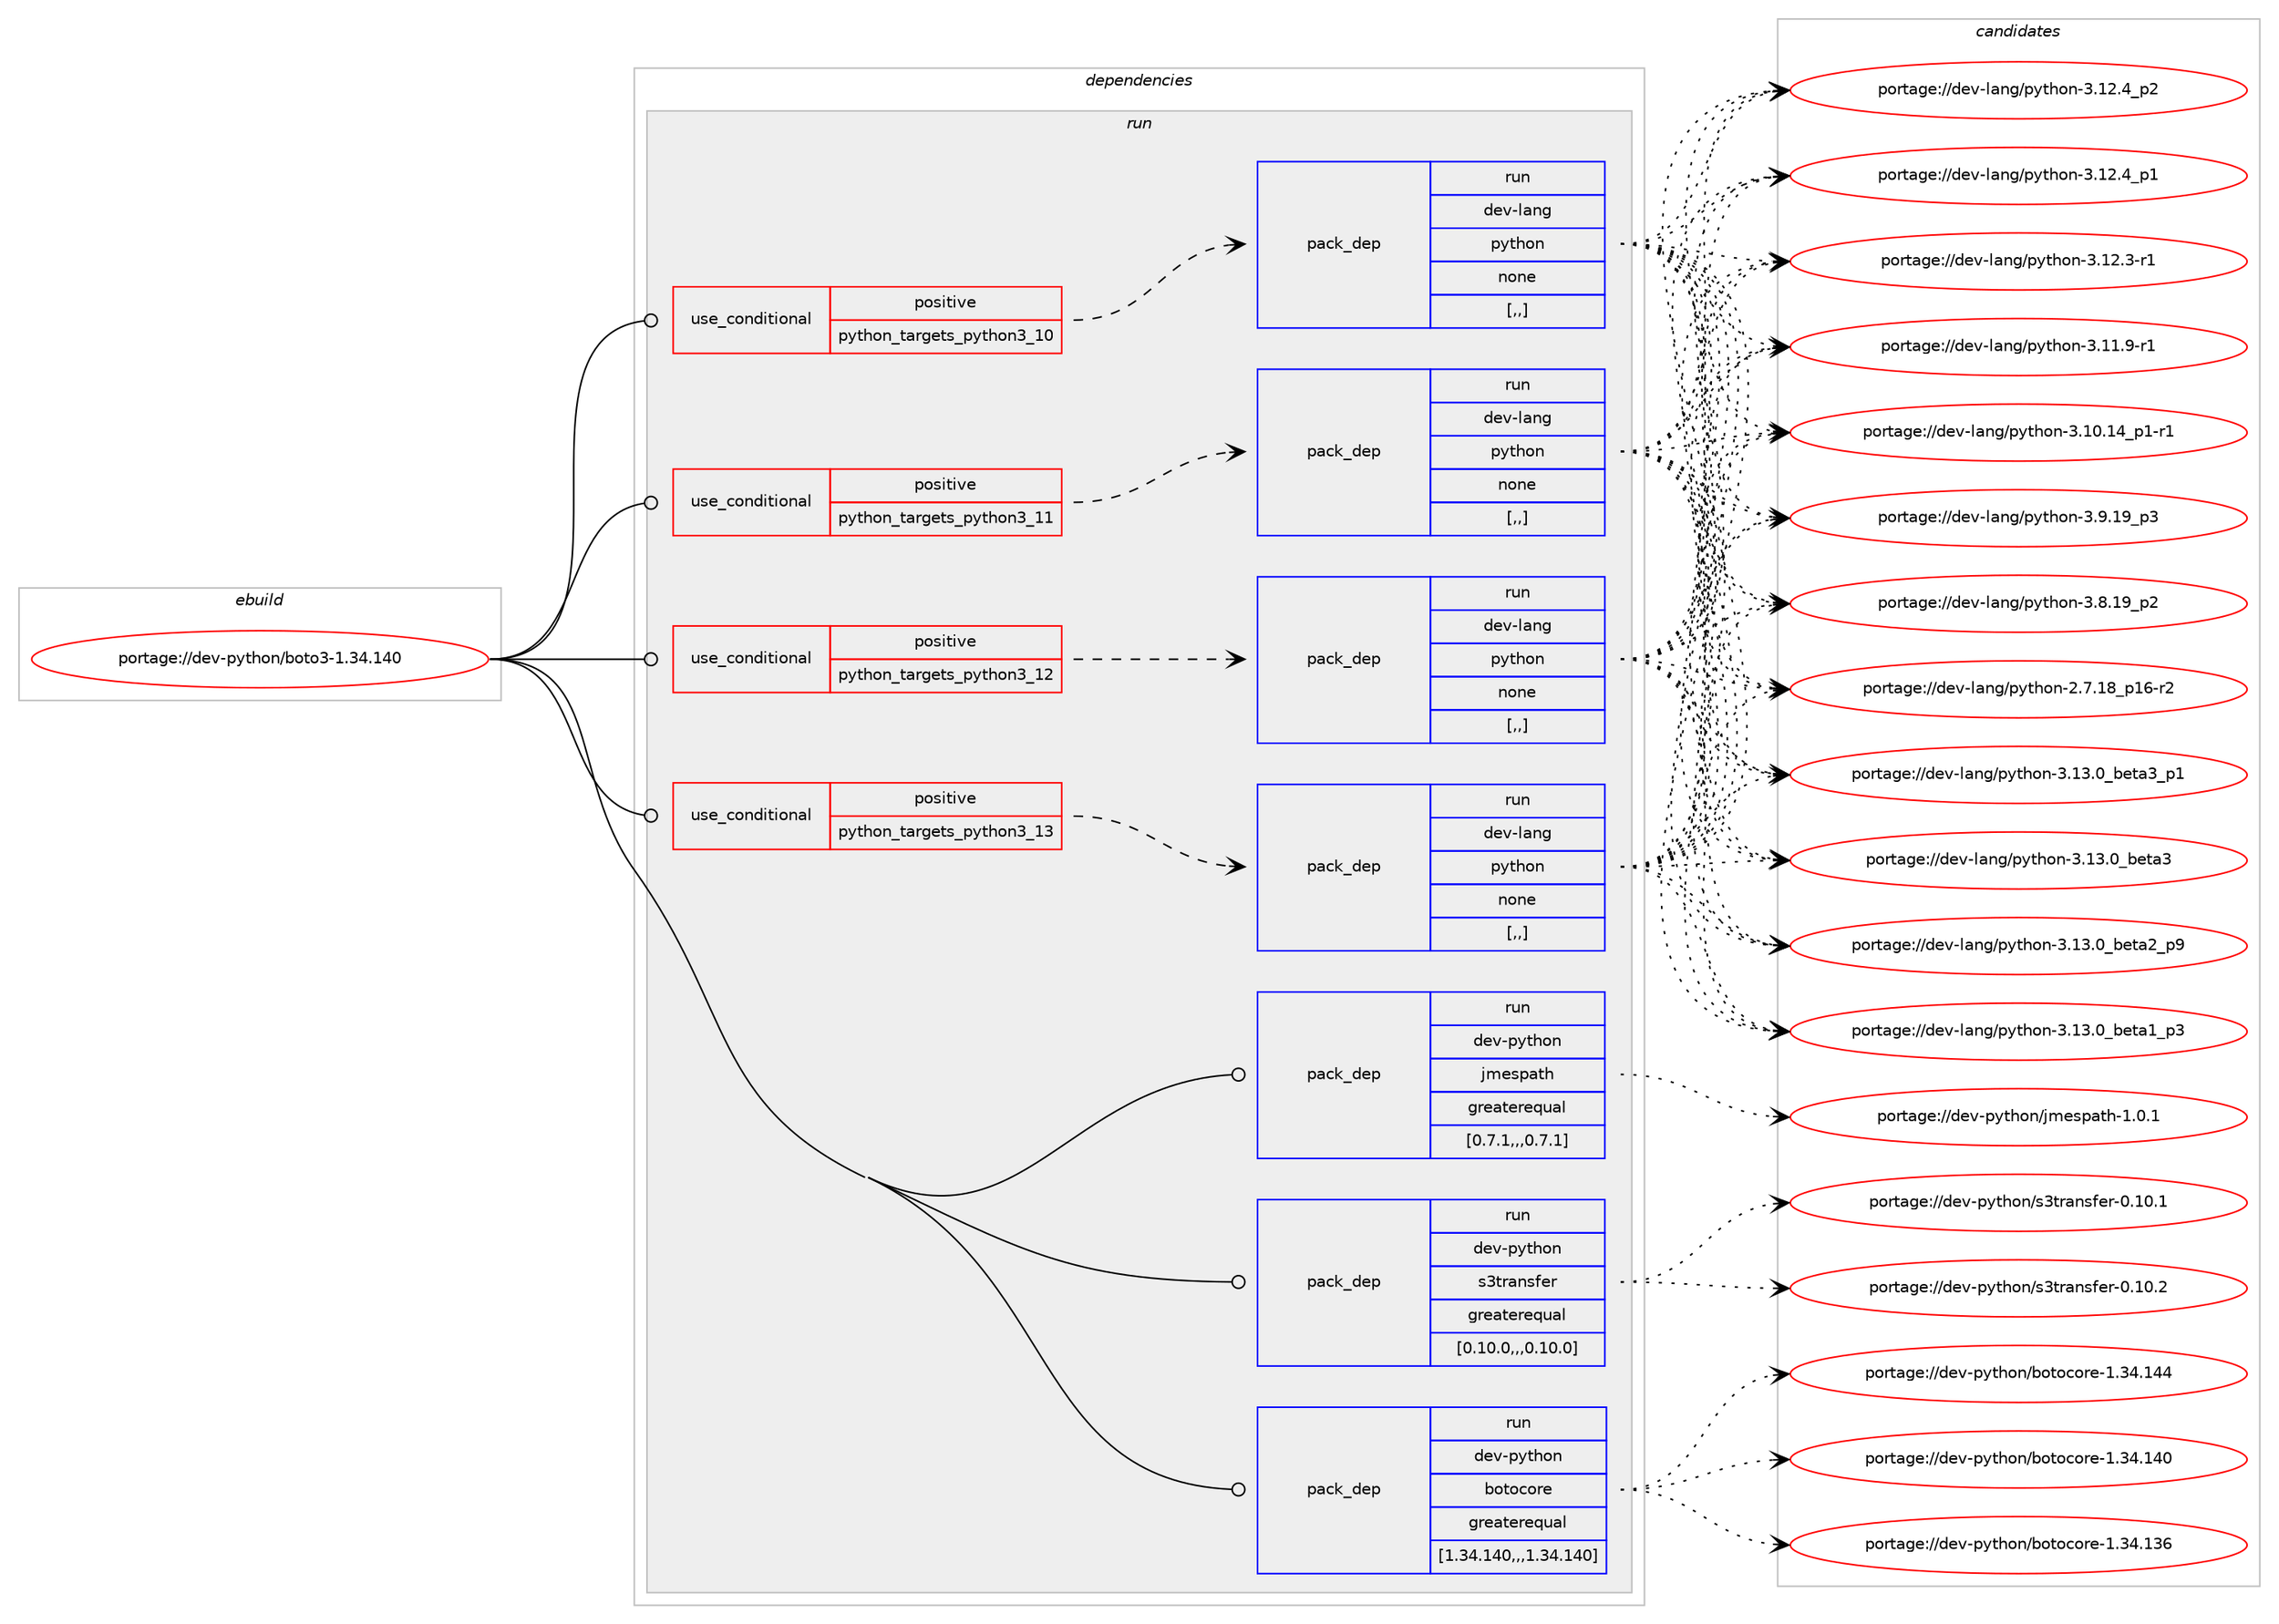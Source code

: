 digraph prolog {

# *************
# Graph options
# *************

newrank=true;
concentrate=true;
compound=true;
graph [rankdir=LR,fontname=Helvetica,fontsize=10,ranksep=1.5];#, ranksep=2.5, nodesep=0.2];
edge  [arrowhead=vee];
node  [fontname=Helvetica,fontsize=10];

# **********
# The ebuild
# **********

subgraph cluster_leftcol {
color=gray;
rank=same;
label=<<i>ebuild</i>>;
id [label="portage://dev-python/boto3-1.34.140", color=red, width=4, href="../dev-python/boto3-1.34.140.svg"];
}

# ****************
# The dependencies
# ****************

subgraph cluster_midcol {
color=gray;
label=<<i>dependencies</i>>;
subgraph cluster_compile {
fillcolor="#eeeeee";
style=filled;
label=<<i>compile</i>>;
}
subgraph cluster_compileandrun {
fillcolor="#eeeeee";
style=filled;
label=<<i>compile and run</i>>;
}
subgraph cluster_run {
fillcolor="#eeeeee";
style=filled;
label=<<i>run</i>>;
subgraph cond31036 {
dependency141873 [label=<<TABLE BORDER="0" CELLBORDER="1" CELLSPACING="0" CELLPADDING="4"><TR><TD ROWSPAN="3" CELLPADDING="10">use_conditional</TD></TR><TR><TD>positive</TD></TR><TR><TD>python_targets_python3_10</TD></TR></TABLE>>, shape=none, color=red];
subgraph pack109608 {
dependency141874 [label=<<TABLE BORDER="0" CELLBORDER="1" CELLSPACING="0" CELLPADDING="4" WIDTH="220"><TR><TD ROWSPAN="6" CELLPADDING="30">pack_dep</TD></TR><TR><TD WIDTH="110">run</TD></TR><TR><TD>dev-lang</TD></TR><TR><TD>python</TD></TR><TR><TD>none</TD></TR><TR><TD>[,,]</TD></TR></TABLE>>, shape=none, color=blue];
}
dependency141873:e -> dependency141874:w [weight=20,style="dashed",arrowhead="vee"];
}
id:e -> dependency141873:w [weight=20,style="solid",arrowhead="odot"];
subgraph cond31037 {
dependency141875 [label=<<TABLE BORDER="0" CELLBORDER="1" CELLSPACING="0" CELLPADDING="4"><TR><TD ROWSPAN="3" CELLPADDING="10">use_conditional</TD></TR><TR><TD>positive</TD></TR><TR><TD>python_targets_python3_11</TD></TR></TABLE>>, shape=none, color=red];
subgraph pack109609 {
dependency141876 [label=<<TABLE BORDER="0" CELLBORDER="1" CELLSPACING="0" CELLPADDING="4" WIDTH="220"><TR><TD ROWSPAN="6" CELLPADDING="30">pack_dep</TD></TR><TR><TD WIDTH="110">run</TD></TR><TR><TD>dev-lang</TD></TR><TR><TD>python</TD></TR><TR><TD>none</TD></TR><TR><TD>[,,]</TD></TR></TABLE>>, shape=none, color=blue];
}
dependency141875:e -> dependency141876:w [weight=20,style="dashed",arrowhead="vee"];
}
id:e -> dependency141875:w [weight=20,style="solid",arrowhead="odot"];
subgraph cond31038 {
dependency141877 [label=<<TABLE BORDER="0" CELLBORDER="1" CELLSPACING="0" CELLPADDING="4"><TR><TD ROWSPAN="3" CELLPADDING="10">use_conditional</TD></TR><TR><TD>positive</TD></TR><TR><TD>python_targets_python3_12</TD></TR></TABLE>>, shape=none, color=red];
subgraph pack109610 {
dependency141878 [label=<<TABLE BORDER="0" CELLBORDER="1" CELLSPACING="0" CELLPADDING="4" WIDTH="220"><TR><TD ROWSPAN="6" CELLPADDING="30">pack_dep</TD></TR><TR><TD WIDTH="110">run</TD></TR><TR><TD>dev-lang</TD></TR><TR><TD>python</TD></TR><TR><TD>none</TD></TR><TR><TD>[,,]</TD></TR></TABLE>>, shape=none, color=blue];
}
dependency141877:e -> dependency141878:w [weight=20,style="dashed",arrowhead="vee"];
}
id:e -> dependency141877:w [weight=20,style="solid",arrowhead="odot"];
subgraph cond31039 {
dependency141879 [label=<<TABLE BORDER="0" CELLBORDER="1" CELLSPACING="0" CELLPADDING="4"><TR><TD ROWSPAN="3" CELLPADDING="10">use_conditional</TD></TR><TR><TD>positive</TD></TR><TR><TD>python_targets_python3_13</TD></TR></TABLE>>, shape=none, color=red];
subgraph pack109611 {
dependency141880 [label=<<TABLE BORDER="0" CELLBORDER="1" CELLSPACING="0" CELLPADDING="4" WIDTH="220"><TR><TD ROWSPAN="6" CELLPADDING="30">pack_dep</TD></TR><TR><TD WIDTH="110">run</TD></TR><TR><TD>dev-lang</TD></TR><TR><TD>python</TD></TR><TR><TD>none</TD></TR><TR><TD>[,,]</TD></TR></TABLE>>, shape=none, color=blue];
}
dependency141879:e -> dependency141880:w [weight=20,style="dashed",arrowhead="vee"];
}
id:e -> dependency141879:w [weight=20,style="solid",arrowhead="odot"];
subgraph pack109612 {
dependency141881 [label=<<TABLE BORDER="0" CELLBORDER="1" CELLSPACING="0" CELLPADDING="4" WIDTH="220"><TR><TD ROWSPAN="6" CELLPADDING="30">pack_dep</TD></TR><TR><TD WIDTH="110">run</TD></TR><TR><TD>dev-python</TD></TR><TR><TD>botocore</TD></TR><TR><TD>greaterequal</TD></TR><TR><TD>[1.34.140,,,1.34.140]</TD></TR></TABLE>>, shape=none, color=blue];
}
id:e -> dependency141881:w [weight=20,style="solid",arrowhead="odot"];
subgraph pack109613 {
dependency141882 [label=<<TABLE BORDER="0" CELLBORDER="1" CELLSPACING="0" CELLPADDING="4" WIDTH="220"><TR><TD ROWSPAN="6" CELLPADDING="30">pack_dep</TD></TR><TR><TD WIDTH="110">run</TD></TR><TR><TD>dev-python</TD></TR><TR><TD>jmespath</TD></TR><TR><TD>greaterequal</TD></TR><TR><TD>[0.7.1,,,0.7.1]</TD></TR></TABLE>>, shape=none, color=blue];
}
id:e -> dependency141882:w [weight=20,style="solid",arrowhead="odot"];
subgraph pack109614 {
dependency141883 [label=<<TABLE BORDER="0" CELLBORDER="1" CELLSPACING="0" CELLPADDING="4" WIDTH="220"><TR><TD ROWSPAN="6" CELLPADDING="30">pack_dep</TD></TR><TR><TD WIDTH="110">run</TD></TR><TR><TD>dev-python</TD></TR><TR><TD>s3transfer</TD></TR><TR><TD>greaterequal</TD></TR><TR><TD>[0.10.0,,,0.10.0]</TD></TR></TABLE>>, shape=none, color=blue];
}
id:e -> dependency141883:w [weight=20,style="solid",arrowhead="odot"];
}
}

# **************
# The candidates
# **************

subgraph cluster_choices {
rank=same;
color=gray;
label=<<i>candidates</i>>;

subgraph choice109608 {
color=black;
nodesep=1;
choice10010111845108971101034711212111610411111045514649514648959810111697519511249 [label="portage://dev-lang/python-3.13.0_beta3_p1", color=red, width=4,href="../dev-lang/python-3.13.0_beta3_p1.svg"];
choice1001011184510897110103471121211161041111104551464951464895981011169751 [label="portage://dev-lang/python-3.13.0_beta3", color=red, width=4,href="../dev-lang/python-3.13.0_beta3.svg"];
choice10010111845108971101034711212111610411111045514649514648959810111697509511257 [label="portage://dev-lang/python-3.13.0_beta2_p9", color=red, width=4,href="../dev-lang/python-3.13.0_beta2_p9.svg"];
choice10010111845108971101034711212111610411111045514649514648959810111697499511251 [label="portage://dev-lang/python-3.13.0_beta1_p3", color=red, width=4,href="../dev-lang/python-3.13.0_beta1_p3.svg"];
choice100101118451089711010347112121116104111110455146495046529511250 [label="portage://dev-lang/python-3.12.4_p2", color=red, width=4,href="../dev-lang/python-3.12.4_p2.svg"];
choice100101118451089711010347112121116104111110455146495046529511249 [label="portage://dev-lang/python-3.12.4_p1", color=red, width=4,href="../dev-lang/python-3.12.4_p1.svg"];
choice100101118451089711010347112121116104111110455146495046514511449 [label="portage://dev-lang/python-3.12.3-r1", color=red, width=4,href="../dev-lang/python-3.12.3-r1.svg"];
choice100101118451089711010347112121116104111110455146494946574511449 [label="portage://dev-lang/python-3.11.9-r1", color=red, width=4,href="../dev-lang/python-3.11.9-r1.svg"];
choice100101118451089711010347112121116104111110455146494846495295112494511449 [label="portage://dev-lang/python-3.10.14_p1-r1", color=red, width=4,href="../dev-lang/python-3.10.14_p1-r1.svg"];
choice100101118451089711010347112121116104111110455146574649579511251 [label="portage://dev-lang/python-3.9.19_p3", color=red, width=4,href="../dev-lang/python-3.9.19_p3.svg"];
choice100101118451089711010347112121116104111110455146564649579511250 [label="portage://dev-lang/python-3.8.19_p2", color=red, width=4,href="../dev-lang/python-3.8.19_p2.svg"];
choice100101118451089711010347112121116104111110455046554649569511249544511450 [label="portage://dev-lang/python-2.7.18_p16-r2", color=red, width=4,href="../dev-lang/python-2.7.18_p16-r2.svg"];
dependency141874:e -> choice10010111845108971101034711212111610411111045514649514648959810111697519511249:w [style=dotted,weight="100"];
dependency141874:e -> choice1001011184510897110103471121211161041111104551464951464895981011169751:w [style=dotted,weight="100"];
dependency141874:e -> choice10010111845108971101034711212111610411111045514649514648959810111697509511257:w [style=dotted,weight="100"];
dependency141874:e -> choice10010111845108971101034711212111610411111045514649514648959810111697499511251:w [style=dotted,weight="100"];
dependency141874:e -> choice100101118451089711010347112121116104111110455146495046529511250:w [style=dotted,weight="100"];
dependency141874:e -> choice100101118451089711010347112121116104111110455146495046529511249:w [style=dotted,weight="100"];
dependency141874:e -> choice100101118451089711010347112121116104111110455146495046514511449:w [style=dotted,weight="100"];
dependency141874:e -> choice100101118451089711010347112121116104111110455146494946574511449:w [style=dotted,weight="100"];
dependency141874:e -> choice100101118451089711010347112121116104111110455146494846495295112494511449:w [style=dotted,weight="100"];
dependency141874:e -> choice100101118451089711010347112121116104111110455146574649579511251:w [style=dotted,weight="100"];
dependency141874:e -> choice100101118451089711010347112121116104111110455146564649579511250:w [style=dotted,weight="100"];
dependency141874:e -> choice100101118451089711010347112121116104111110455046554649569511249544511450:w [style=dotted,weight="100"];
}
subgraph choice109609 {
color=black;
nodesep=1;
choice10010111845108971101034711212111610411111045514649514648959810111697519511249 [label="portage://dev-lang/python-3.13.0_beta3_p1", color=red, width=4,href="../dev-lang/python-3.13.0_beta3_p1.svg"];
choice1001011184510897110103471121211161041111104551464951464895981011169751 [label="portage://dev-lang/python-3.13.0_beta3", color=red, width=4,href="../dev-lang/python-3.13.0_beta3.svg"];
choice10010111845108971101034711212111610411111045514649514648959810111697509511257 [label="portage://dev-lang/python-3.13.0_beta2_p9", color=red, width=4,href="../dev-lang/python-3.13.0_beta2_p9.svg"];
choice10010111845108971101034711212111610411111045514649514648959810111697499511251 [label="portage://dev-lang/python-3.13.0_beta1_p3", color=red, width=4,href="../dev-lang/python-3.13.0_beta1_p3.svg"];
choice100101118451089711010347112121116104111110455146495046529511250 [label="portage://dev-lang/python-3.12.4_p2", color=red, width=4,href="../dev-lang/python-3.12.4_p2.svg"];
choice100101118451089711010347112121116104111110455146495046529511249 [label="portage://dev-lang/python-3.12.4_p1", color=red, width=4,href="../dev-lang/python-3.12.4_p1.svg"];
choice100101118451089711010347112121116104111110455146495046514511449 [label="portage://dev-lang/python-3.12.3-r1", color=red, width=4,href="../dev-lang/python-3.12.3-r1.svg"];
choice100101118451089711010347112121116104111110455146494946574511449 [label="portage://dev-lang/python-3.11.9-r1", color=red, width=4,href="../dev-lang/python-3.11.9-r1.svg"];
choice100101118451089711010347112121116104111110455146494846495295112494511449 [label="portage://dev-lang/python-3.10.14_p1-r1", color=red, width=4,href="../dev-lang/python-3.10.14_p1-r1.svg"];
choice100101118451089711010347112121116104111110455146574649579511251 [label="portage://dev-lang/python-3.9.19_p3", color=red, width=4,href="../dev-lang/python-3.9.19_p3.svg"];
choice100101118451089711010347112121116104111110455146564649579511250 [label="portage://dev-lang/python-3.8.19_p2", color=red, width=4,href="../dev-lang/python-3.8.19_p2.svg"];
choice100101118451089711010347112121116104111110455046554649569511249544511450 [label="portage://dev-lang/python-2.7.18_p16-r2", color=red, width=4,href="../dev-lang/python-2.7.18_p16-r2.svg"];
dependency141876:e -> choice10010111845108971101034711212111610411111045514649514648959810111697519511249:w [style=dotted,weight="100"];
dependency141876:e -> choice1001011184510897110103471121211161041111104551464951464895981011169751:w [style=dotted,weight="100"];
dependency141876:e -> choice10010111845108971101034711212111610411111045514649514648959810111697509511257:w [style=dotted,weight="100"];
dependency141876:e -> choice10010111845108971101034711212111610411111045514649514648959810111697499511251:w [style=dotted,weight="100"];
dependency141876:e -> choice100101118451089711010347112121116104111110455146495046529511250:w [style=dotted,weight="100"];
dependency141876:e -> choice100101118451089711010347112121116104111110455146495046529511249:w [style=dotted,weight="100"];
dependency141876:e -> choice100101118451089711010347112121116104111110455146495046514511449:w [style=dotted,weight="100"];
dependency141876:e -> choice100101118451089711010347112121116104111110455146494946574511449:w [style=dotted,weight="100"];
dependency141876:e -> choice100101118451089711010347112121116104111110455146494846495295112494511449:w [style=dotted,weight="100"];
dependency141876:e -> choice100101118451089711010347112121116104111110455146574649579511251:w [style=dotted,weight="100"];
dependency141876:e -> choice100101118451089711010347112121116104111110455146564649579511250:w [style=dotted,weight="100"];
dependency141876:e -> choice100101118451089711010347112121116104111110455046554649569511249544511450:w [style=dotted,weight="100"];
}
subgraph choice109610 {
color=black;
nodesep=1;
choice10010111845108971101034711212111610411111045514649514648959810111697519511249 [label="portage://dev-lang/python-3.13.0_beta3_p1", color=red, width=4,href="../dev-lang/python-3.13.0_beta3_p1.svg"];
choice1001011184510897110103471121211161041111104551464951464895981011169751 [label="portage://dev-lang/python-3.13.0_beta3", color=red, width=4,href="../dev-lang/python-3.13.0_beta3.svg"];
choice10010111845108971101034711212111610411111045514649514648959810111697509511257 [label="portage://dev-lang/python-3.13.0_beta2_p9", color=red, width=4,href="../dev-lang/python-3.13.0_beta2_p9.svg"];
choice10010111845108971101034711212111610411111045514649514648959810111697499511251 [label="portage://dev-lang/python-3.13.0_beta1_p3", color=red, width=4,href="../dev-lang/python-3.13.0_beta1_p3.svg"];
choice100101118451089711010347112121116104111110455146495046529511250 [label="portage://dev-lang/python-3.12.4_p2", color=red, width=4,href="../dev-lang/python-3.12.4_p2.svg"];
choice100101118451089711010347112121116104111110455146495046529511249 [label="portage://dev-lang/python-3.12.4_p1", color=red, width=4,href="../dev-lang/python-3.12.4_p1.svg"];
choice100101118451089711010347112121116104111110455146495046514511449 [label="portage://dev-lang/python-3.12.3-r1", color=red, width=4,href="../dev-lang/python-3.12.3-r1.svg"];
choice100101118451089711010347112121116104111110455146494946574511449 [label="portage://dev-lang/python-3.11.9-r1", color=red, width=4,href="../dev-lang/python-3.11.9-r1.svg"];
choice100101118451089711010347112121116104111110455146494846495295112494511449 [label="portage://dev-lang/python-3.10.14_p1-r1", color=red, width=4,href="../dev-lang/python-3.10.14_p1-r1.svg"];
choice100101118451089711010347112121116104111110455146574649579511251 [label="portage://dev-lang/python-3.9.19_p3", color=red, width=4,href="../dev-lang/python-3.9.19_p3.svg"];
choice100101118451089711010347112121116104111110455146564649579511250 [label="portage://dev-lang/python-3.8.19_p2", color=red, width=4,href="../dev-lang/python-3.8.19_p2.svg"];
choice100101118451089711010347112121116104111110455046554649569511249544511450 [label="portage://dev-lang/python-2.7.18_p16-r2", color=red, width=4,href="../dev-lang/python-2.7.18_p16-r2.svg"];
dependency141878:e -> choice10010111845108971101034711212111610411111045514649514648959810111697519511249:w [style=dotted,weight="100"];
dependency141878:e -> choice1001011184510897110103471121211161041111104551464951464895981011169751:w [style=dotted,weight="100"];
dependency141878:e -> choice10010111845108971101034711212111610411111045514649514648959810111697509511257:w [style=dotted,weight="100"];
dependency141878:e -> choice10010111845108971101034711212111610411111045514649514648959810111697499511251:w [style=dotted,weight="100"];
dependency141878:e -> choice100101118451089711010347112121116104111110455146495046529511250:w [style=dotted,weight="100"];
dependency141878:e -> choice100101118451089711010347112121116104111110455146495046529511249:w [style=dotted,weight="100"];
dependency141878:e -> choice100101118451089711010347112121116104111110455146495046514511449:w [style=dotted,weight="100"];
dependency141878:e -> choice100101118451089711010347112121116104111110455146494946574511449:w [style=dotted,weight="100"];
dependency141878:e -> choice100101118451089711010347112121116104111110455146494846495295112494511449:w [style=dotted,weight="100"];
dependency141878:e -> choice100101118451089711010347112121116104111110455146574649579511251:w [style=dotted,weight="100"];
dependency141878:e -> choice100101118451089711010347112121116104111110455146564649579511250:w [style=dotted,weight="100"];
dependency141878:e -> choice100101118451089711010347112121116104111110455046554649569511249544511450:w [style=dotted,weight="100"];
}
subgraph choice109611 {
color=black;
nodesep=1;
choice10010111845108971101034711212111610411111045514649514648959810111697519511249 [label="portage://dev-lang/python-3.13.0_beta3_p1", color=red, width=4,href="../dev-lang/python-3.13.0_beta3_p1.svg"];
choice1001011184510897110103471121211161041111104551464951464895981011169751 [label="portage://dev-lang/python-3.13.0_beta3", color=red, width=4,href="../dev-lang/python-3.13.0_beta3.svg"];
choice10010111845108971101034711212111610411111045514649514648959810111697509511257 [label="portage://dev-lang/python-3.13.0_beta2_p9", color=red, width=4,href="../dev-lang/python-3.13.0_beta2_p9.svg"];
choice10010111845108971101034711212111610411111045514649514648959810111697499511251 [label="portage://dev-lang/python-3.13.0_beta1_p3", color=red, width=4,href="../dev-lang/python-3.13.0_beta1_p3.svg"];
choice100101118451089711010347112121116104111110455146495046529511250 [label="portage://dev-lang/python-3.12.4_p2", color=red, width=4,href="../dev-lang/python-3.12.4_p2.svg"];
choice100101118451089711010347112121116104111110455146495046529511249 [label="portage://dev-lang/python-3.12.4_p1", color=red, width=4,href="../dev-lang/python-3.12.4_p1.svg"];
choice100101118451089711010347112121116104111110455146495046514511449 [label="portage://dev-lang/python-3.12.3-r1", color=red, width=4,href="../dev-lang/python-3.12.3-r1.svg"];
choice100101118451089711010347112121116104111110455146494946574511449 [label="portage://dev-lang/python-3.11.9-r1", color=red, width=4,href="../dev-lang/python-3.11.9-r1.svg"];
choice100101118451089711010347112121116104111110455146494846495295112494511449 [label="portage://dev-lang/python-3.10.14_p1-r1", color=red, width=4,href="../dev-lang/python-3.10.14_p1-r1.svg"];
choice100101118451089711010347112121116104111110455146574649579511251 [label="portage://dev-lang/python-3.9.19_p3", color=red, width=4,href="../dev-lang/python-3.9.19_p3.svg"];
choice100101118451089711010347112121116104111110455146564649579511250 [label="portage://dev-lang/python-3.8.19_p2", color=red, width=4,href="../dev-lang/python-3.8.19_p2.svg"];
choice100101118451089711010347112121116104111110455046554649569511249544511450 [label="portage://dev-lang/python-2.7.18_p16-r2", color=red, width=4,href="../dev-lang/python-2.7.18_p16-r2.svg"];
dependency141880:e -> choice10010111845108971101034711212111610411111045514649514648959810111697519511249:w [style=dotted,weight="100"];
dependency141880:e -> choice1001011184510897110103471121211161041111104551464951464895981011169751:w [style=dotted,weight="100"];
dependency141880:e -> choice10010111845108971101034711212111610411111045514649514648959810111697509511257:w [style=dotted,weight="100"];
dependency141880:e -> choice10010111845108971101034711212111610411111045514649514648959810111697499511251:w [style=dotted,weight="100"];
dependency141880:e -> choice100101118451089711010347112121116104111110455146495046529511250:w [style=dotted,weight="100"];
dependency141880:e -> choice100101118451089711010347112121116104111110455146495046529511249:w [style=dotted,weight="100"];
dependency141880:e -> choice100101118451089711010347112121116104111110455146495046514511449:w [style=dotted,weight="100"];
dependency141880:e -> choice100101118451089711010347112121116104111110455146494946574511449:w [style=dotted,weight="100"];
dependency141880:e -> choice100101118451089711010347112121116104111110455146494846495295112494511449:w [style=dotted,weight="100"];
dependency141880:e -> choice100101118451089711010347112121116104111110455146574649579511251:w [style=dotted,weight="100"];
dependency141880:e -> choice100101118451089711010347112121116104111110455146564649579511250:w [style=dotted,weight="100"];
dependency141880:e -> choice100101118451089711010347112121116104111110455046554649569511249544511450:w [style=dotted,weight="100"];
}
subgraph choice109612 {
color=black;
nodesep=1;
choice10010111845112121116104111110479811111611199111114101454946515246495252 [label="portage://dev-python/botocore-1.34.144", color=red, width=4,href="../dev-python/botocore-1.34.144.svg"];
choice10010111845112121116104111110479811111611199111114101454946515246495248 [label="portage://dev-python/botocore-1.34.140", color=red, width=4,href="../dev-python/botocore-1.34.140.svg"];
choice10010111845112121116104111110479811111611199111114101454946515246495154 [label="portage://dev-python/botocore-1.34.136", color=red, width=4,href="../dev-python/botocore-1.34.136.svg"];
dependency141881:e -> choice10010111845112121116104111110479811111611199111114101454946515246495252:w [style=dotted,weight="100"];
dependency141881:e -> choice10010111845112121116104111110479811111611199111114101454946515246495248:w [style=dotted,weight="100"];
dependency141881:e -> choice10010111845112121116104111110479811111611199111114101454946515246495154:w [style=dotted,weight="100"];
}
subgraph choice109613 {
color=black;
nodesep=1;
choice100101118451121211161041111104710610910111511297116104454946484649 [label="portage://dev-python/jmespath-1.0.1", color=red, width=4,href="../dev-python/jmespath-1.0.1.svg"];
dependency141882:e -> choice100101118451121211161041111104710610910111511297116104454946484649:w [style=dotted,weight="100"];
}
subgraph choice109614 {
color=black;
nodesep=1;
choice1001011184511212111610411111047115511161149711011510210111445484649484650 [label="portage://dev-python/s3transfer-0.10.2", color=red, width=4,href="../dev-python/s3transfer-0.10.2.svg"];
choice1001011184511212111610411111047115511161149711011510210111445484649484649 [label="portage://dev-python/s3transfer-0.10.1", color=red, width=4,href="../dev-python/s3transfer-0.10.1.svg"];
dependency141883:e -> choice1001011184511212111610411111047115511161149711011510210111445484649484650:w [style=dotted,weight="100"];
dependency141883:e -> choice1001011184511212111610411111047115511161149711011510210111445484649484649:w [style=dotted,weight="100"];
}
}

}
